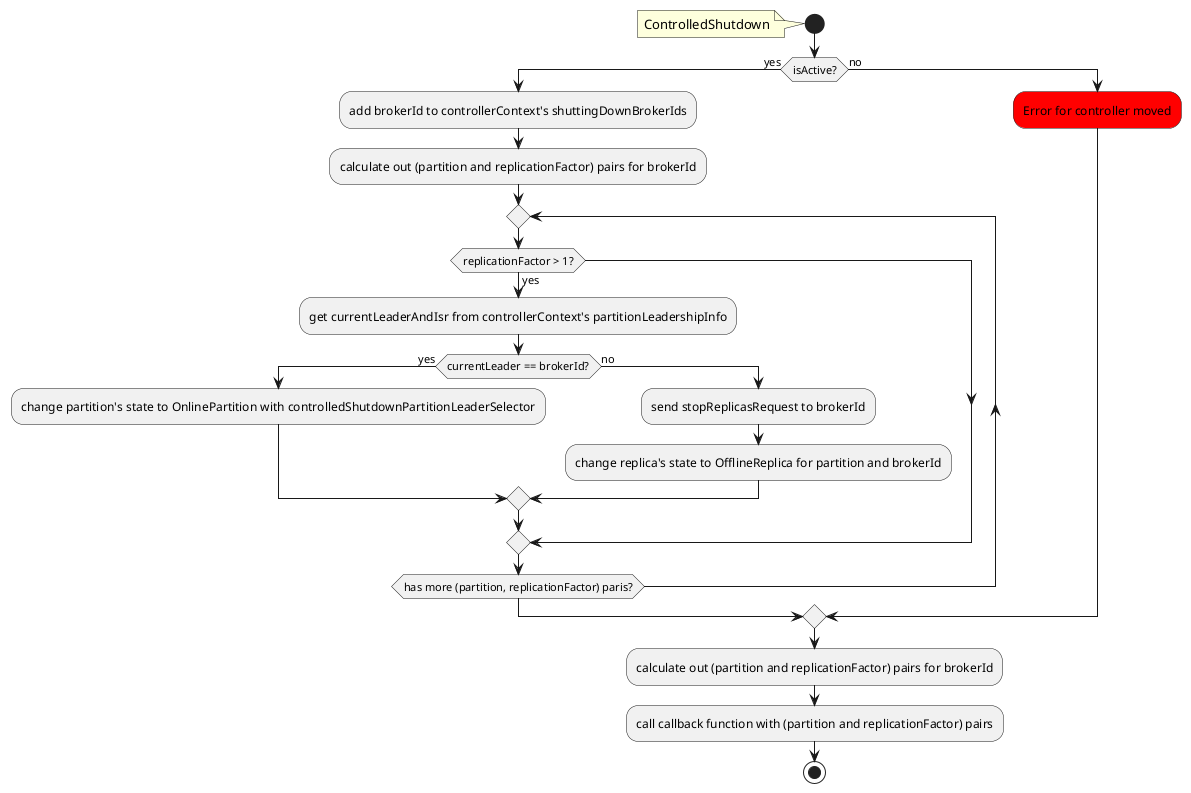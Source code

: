 @startuml
start
note left: ControlledShutdown
if (isActive?) then(yes)
	:add brokerId to controllerContext's shuttingDownBrokerIds;
	:calculate out (partition and replicationFactor) pairs for brokerId;
	repeat
		if (replicationFactor > 1?) then(yes)
			:get currentLeaderAndIsr from controllerContext's partitionLeadershipInfo;
			if (currentLeader == brokerId?) then(yes)
				:change partition's state to OnlinePartition with controlledShutdownPartitionLeaderSelector;
			else(no)
				:send stopReplicasRequest to brokerId;
				:change replica's state to OfflineReplica for partition and brokerId;
			endif
		endif
		repeat while(has more (partition, replicationFactor) paris?)
else(no)
	#Red:Error for controller moved;
endif
:calculate out (partition and replicationFactor) pairs for brokerId;
:call callback function with (partition and replicationFactor) pairs;
stop
@enduml
